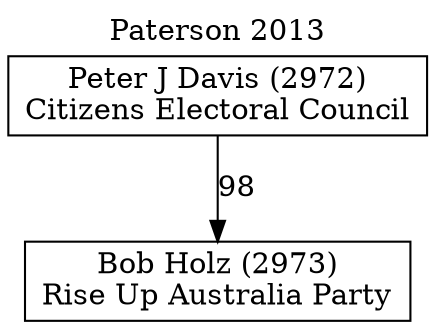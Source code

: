 // House preference flow
digraph "Bob Holz (2973)_Paterson_2013" {
	graph [label="Paterson 2013" labelloc=t mclimit=10]
	node [shape=box]
	"Bob Holz (2973)" [label="Bob Holz (2973)
Rise Up Australia Party"]
	"Peter J Davis (2972)" [label="Peter J Davis (2972)
Citizens Electoral Council"]
	"Peter J Davis (2972)" -> "Bob Holz (2973)" [label=98]
}

